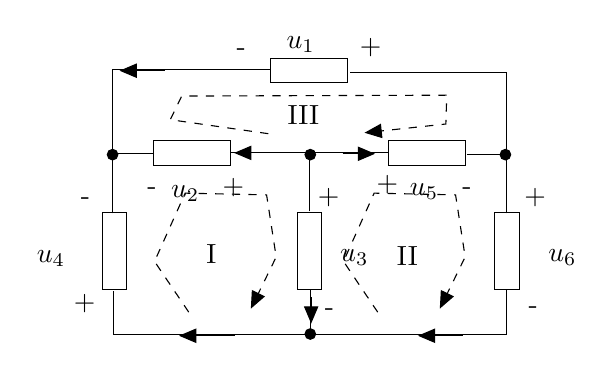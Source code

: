 \begin{tikzpicture}[y=-1cm]
\filldraw[black] (1,3.222) circle (0.067cm);
\filldraw[black] (3.511,3.222) circle (0.067cm);
\filldraw[black] (5.989,3.222) circle (0.067cm);
\filldraw[black] (3.511,5.5) circle (0.067cm);
\draw[black] (1.522,3.044) rectangle (2.5,3.356);
\draw[black] (4.5,3.044) rectangle (5.478,3.356);
\draw[black] (3.011,2) rectangle (3.989,2.311);
\draw[black] (0.867,4.933) rectangle (1.178,3.956);
\draw[black] (3.344,4.933) rectangle (3.656,3.956);
\draw[black] (5.856,4.933) rectangle (6.167,3.956);
\draw[black] (1.011,4.956) -- (1.011,5.511) -- (6,5.511) -- (6,4.944);
\draw[black] (3.511,4.944) -- (3.511,5.511);
\draw[black] (2.5,3.2) -- (4.5,3.2);
\draw[black] (3.5,3.944) -- (3.5,3.211);
\draw[black] (1,3.967) -- (1,2.144) -- (3.011,2.144);
\draw[black] (6,3.967) -- (6,2.178) -- (4.011,2.178);
\draw[black] (5.5,3.222) -- (5.989,3.222);
\draw[black] (1.511,3.211) -- (0.989,3.211);
\draw[arrows=triangle 45-,black] (1.089,2.156) -- (1.667,2.156);
\draw[arrows=triangle 45-,black] (2.544,3.2) -- (3,3.2);
\draw[arrows=-triangle 45,black] (3.922,3.211) -- (4.333,3.211);
\draw[arrows=triangle 45-,black] (3.522,5.367) -- (3.522,5.033);
\draw[arrows=triangle 45-,black] (4.878,5.522) -- (5.456,5.522);
\draw[arrows=-triangle 45,black] (2.556,5.522) -- (1.844,5.522);
\draw[dashed,arrows=-triangle 45,black] (4.367,5.222) -- (3.933,4.578) -- (4.322,3.711) -- (5.356,3.733) -- (5.478,4.522) -- (5.156,5.178);
\draw[dashed,arrows=-triangle 45,black] (2.978,2.956) -- (1.733,2.778) -- (1.878,2.478) -- (5.244,2.467) -- (5.233,2.833) -- (4.2,2.944);
\draw[dashed,arrows=-triangle 45,black] (1.967,5.222) -- (1.533,4.578) -- (1.922,3.711) -- (2.956,3.733) -- (3.078,4.522) -- (2.756,5.178);
\path (2.256,4.6) node[text=black,anchor=base] {I};
\path (4.744,4.633) node[text=black,anchor=base] {II};
\path (3.422,2.844) node[text=black,anchor=base] {III};
\path (2.633,1.967) node[text=black,anchor=base] {-};
\path (4.278,1.956) node[text=black,anchor=base] {+};
\path (6.367,3.856) node[text=black,anchor=base] {+};
\path (6.344,5.244) node[text=black,anchor=base] {-};
\path (0.656,3.856) node[text=black,anchor=base] {-};
\path (0.644,5.2) node[text=black,anchor=base] {+};
\path (1.5,3.722) node[text=black,anchor=base] {-};
\path (2.533,3.722) node[text=black,anchor=base] {+};
\path (4.489,3.689) node[text=black,anchor=base] {+};
\path (5.5,3.733) node[text=black,anchor=base] {-};
\path (3.744,3.856) node[text=black,anchor=base] {+};
\path (3.756,5.267) node[text=black,anchor=base] {-};
\path (3.389,1.878) node[text=black,anchor=base] {$u_1$};
\path (6.411,4.578) node[text=black,anchor=base west] {$u_6$};
\path (0.522,4.589) node[text=black,anchor=base east] {$u_4$};
\path (3.767,4.578) node[text=black,anchor=base west] {$u_3$};
\path (1.922,3.767) node[text=black,anchor=base] {$u_2$};
\path (4.956,3.744) node[text=black,anchor=base] {$u_5$};
\end{tikzpicture}
